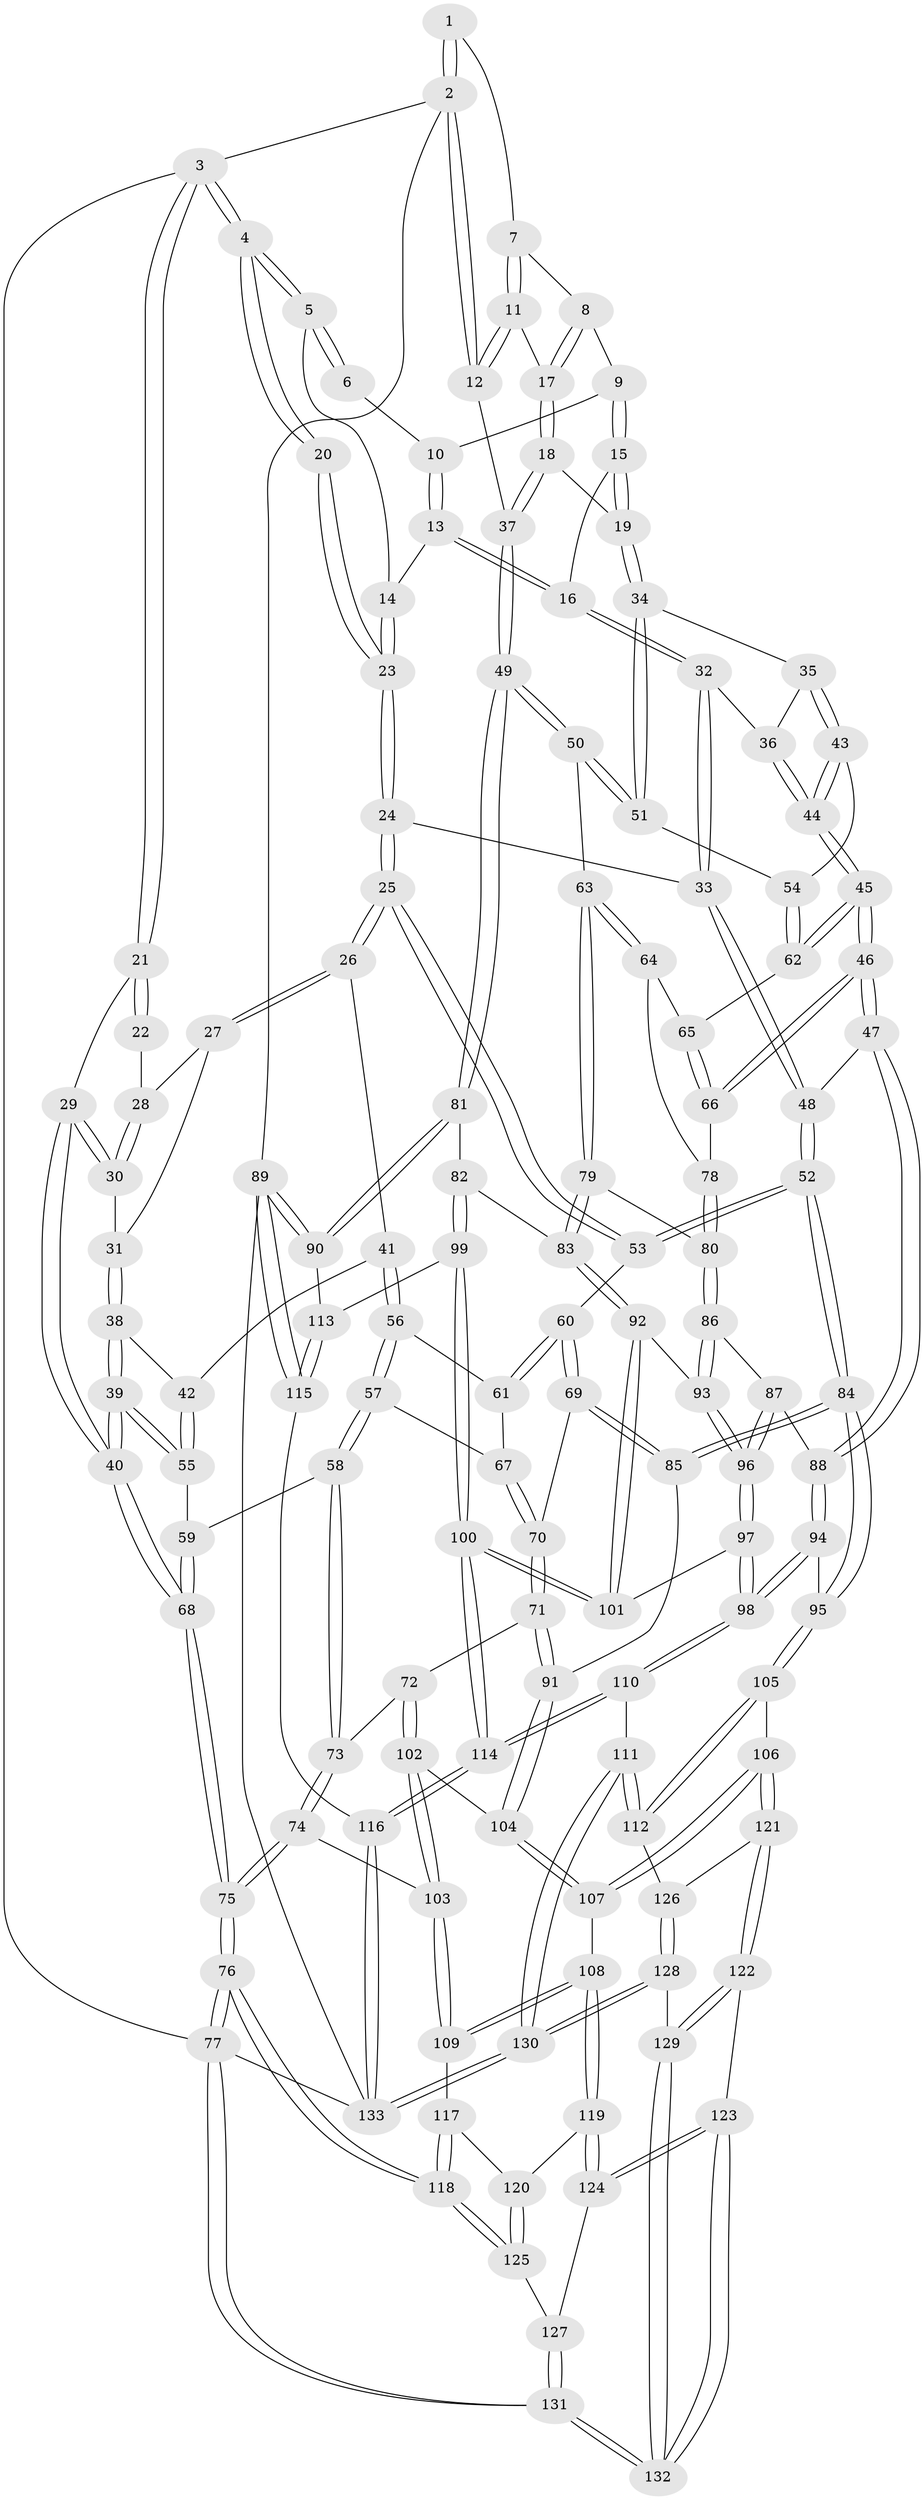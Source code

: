 // coarse degree distribution, {4: 0.2537313432835821, 3: 0.6268656716417911, 2: 0.08955223880597014, 5: 0.029850746268656716}
// Generated by graph-tools (version 1.1) at 2025/54/03/04/25 22:54:39]
// undirected, 133 vertices, 329 edges
graph export_dot {
  node [color=gray90,style=filled];
  1 [pos="+0.8014131833714686+0"];
  2 [pos="+1+0"];
  3 [pos="+0+0"];
  4 [pos="+0+0"];
  5 [pos="+0.3749666663577112+0"];
  6 [pos="+0.6558502672838077+0"];
  7 [pos="+0.8046234041433981+0"];
  8 [pos="+0.7238629604472174+0.05941484300055803"];
  9 [pos="+0.6842826019512125+0.04092757648627883"];
  10 [pos="+0.6710572041774493+0.004699743870766308"];
  11 [pos="+0.818801328646506+0.07458300447510587"];
  12 [pos="+1+0"];
  13 [pos="+0.5724458430566051+0.06314021250216548"];
  14 [pos="+0.37237770963298256+0"];
  15 [pos="+0.6369543655466692+0.10719147122504563"];
  16 [pos="+0.6014737708761191+0.11493570030769494"];
  17 [pos="+0.7994539482778089+0.11199401651339777"];
  18 [pos="+0.7988756480245844+0.13770370713415017"];
  19 [pos="+0.7687685810383924+0.18501867276152023"];
  20 [pos="+0.14328622489040702+0.05181941722680486"];
  21 [pos="+0+0"];
  22 [pos="+0.13639219920235807+0.06065045537605276"];
  23 [pos="+0.37183922349342846+0"];
  24 [pos="+0.35651422621743084+0.12770160081703938"];
  25 [pos="+0.3266376788261486+0.17735400246690408"];
  26 [pos="+0.22081933040682403+0.17802211747259594"];
  27 [pos="+0.13577349518916354+0.08912468180182181"];
  28 [pos="+0.1341449227750401+0.08070894565193663"];
  29 [pos="+0+0"];
  30 [pos="+0+0.10255827255136635"];
  31 [pos="+0.06610224424209087+0.16799858009055882"];
  32 [pos="+0.5700560083948938+0.18246081937351663"];
  33 [pos="+0.5407865679118908+0.1953111364171997"];
  34 [pos="+0.7681754679177953+0.18754794134871736"];
  35 [pos="+0.6543856617507563+0.20396009771074433"];
  36 [pos="+0.5956356023891856+0.19590999511892598"];
  37 [pos="+1+0.2226699796714815"];
  38 [pos="+0.09163507227048434+0.21190594265247786"];
  39 [pos="+0+0.2593147205592104"];
  40 [pos="+0+0.2575121409838922"];
  41 [pos="+0.1119512727866392+0.22562329071188347"];
  42 [pos="+0.10237370645155809+0.2223838552937321"];
  43 [pos="+0.6543221799702039+0.2752683862580814"];
  44 [pos="+0.6385129267329728+0.29034869538743907"];
  45 [pos="+0.6221615715001361+0.3451427480929121"];
  46 [pos="+0.5881524117513157+0.4021895875798095"];
  47 [pos="+0.5736710377241694+0.4104152666130252"];
  48 [pos="+0.532498852891344+0.40031896981187187"];
  49 [pos="+1+0.25469756363635937"];
  50 [pos="+0.9040204707896586+0.29765807821194634"];
  51 [pos="+0.7689454035716157+0.19334178519565237"];
  52 [pos="+0.46976530342011474+0.4118573940895595"];
  53 [pos="+0.3344733532917412+0.33216430936421193"];
  54 [pos="+0.7557811496922968+0.2316000615620391"];
  55 [pos="+0.03681763637122633+0.286072718949778"];
  56 [pos="+0.12435922526939046+0.2702947026816605"];
  57 [pos="+0.08172204123119692+0.36390010174872706"];
  58 [pos="+0.08031271001234698+0.3643460670274241"];
  59 [pos="+0.04469147253206138+0.33769135547620366"];
  60 [pos="+0.32204638060637863+0.34076050430898974"];
  61 [pos="+0.18069013531769798+0.32143371390762604"];
  62 [pos="+0.7529678149999681+0.2754493102834654"];
  63 [pos="+0.8157054934206595+0.3885727901836372"];
  64 [pos="+0.7940120886155064+0.376114892965391"];
  65 [pos="+0.7569000900254426+0.29152143246355156"];
  66 [pos="+0.6393965219059004+0.39856891503436165"];
  67 [pos="+0.1286806221425032+0.3774923333559738"];
  68 [pos="+0+0.3962797932797364"];
  69 [pos="+0.29365911550395407+0.3792600268690959"];
  70 [pos="+0.1888359894485407+0.4597097854724415"];
  71 [pos="+0.17580413457346217+0.486433127731555"];
  72 [pos="+0.14312749740956252+0.5093965466700527"];
  73 [pos="+0.020601427430629902+0.48117509346746934"];
  74 [pos="+0+0.4962067188142624"];
  75 [pos="+0+0.5134789876330312"];
  76 [pos="+0+0.7779340586121821"];
  77 [pos="+0+1"];
  78 [pos="+0.6742469201451406+0.39992848303275585"];
  79 [pos="+0.8375857539692486+0.45609181052512876"];
  80 [pos="+0.7656305486395969+0.4881890037847308"];
  81 [pos="+1+0.46258713906358895"];
  82 [pos="+0.905356874723144+0.4910536535493809"];
  83 [pos="+0.8820682942320511+0.4901716035712405"];
  84 [pos="+0.4200488472782032+0.5649733999858316"];
  85 [pos="+0.3116564058824177+0.5659224589473988"];
  86 [pos="+0.7354181446611212+0.514899511656342"];
  87 [pos="+0.6179218486882909+0.4824951567764214"];
  88 [pos="+0.6026290377488582+0.4689998570291762"];
  89 [pos="+1+0.8934728136785229"];
  90 [pos="+1+0.5873079833277971"];
  91 [pos="+0.29667964037475875+0.5730546954073822"];
  92 [pos="+0.8203569108141667+0.6144627515268783"];
  93 [pos="+0.7370882525689522+0.5391714154111021"];
  94 [pos="+0.5487667540182769+0.6299193112180979"];
  95 [pos="+0.44173540885506984+0.612692894559245"];
  96 [pos="+0.675526622369678+0.6297998077869478"];
  97 [pos="+0.6749940354856623+0.6418142974730575"];
  98 [pos="+0.6260381744014004+0.69866216933726"];
  99 [pos="+0.9210476327285162+0.6635993768693111"];
  100 [pos="+0.8353574383929114+0.6687368014974485"];
  101 [pos="+0.8180957509626441+0.641601335229981"];
  102 [pos="+0.1444465303234964+0.5781340301694644"];
  103 [pos="+0.12033332517066923+0.6541814982038288"];
  104 [pos="+0.27482659591614494+0.6130961552933373"];
  105 [pos="+0.4328984965900506+0.6389260519383755"];
  106 [pos="+0.34120463259824213+0.7521848841298656"];
  107 [pos="+0.25670930961436206+0.7263992793331755"];
  108 [pos="+0.2386050082430312+0.7321713876182575"];
  109 [pos="+0.11704486838618916+0.6974876766871825"];
  110 [pos="+0.6257945789429287+0.8022156101034986"];
  111 [pos="+0.6179753383889661+0.8079236461151676"];
  112 [pos="+0.5423567779034401+0.8162305876426539"];
  113 [pos="+0.9465795708796292+0.6681878897265856"];
  114 [pos="+0.8001477961378615+0.8405410580430424"];
  115 [pos="+0.9324195938874192+0.8368043425492259"];
  116 [pos="+0.8192090432191425+0.8595148673591008"];
  117 [pos="+0.083390082877668+0.7153024772403929"];
  118 [pos="+0+0.7664246378289087"];
  119 [pos="+0.20828395441630182+0.8480609464401676"];
  120 [pos="+0.12085726699016416+0.8240442278332836"];
  121 [pos="+0.38644456759188806+0.8216561501902894"];
  122 [pos="+0.3783104830621022+0.8412910072165348"];
  123 [pos="+0.22047329630708823+0.8903459232961836"];
  124 [pos="+0.2094000517416997+0.8729963919240848"];
  125 [pos="+0.10241600827246357+0.8738320421820465"];
  126 [pos="+0.5221774015665179+0.8241324917492006"];
  127 [pos="+0.11382899207900084+0.8933270345317912"];
  128 [pos="+0.42319193981846376+1"];
  129 [pos="+0.3408527786801889+1"];
  130 [pos="+0.6014131916469486+1"];
  131 [pos="+0+1"];
  132 [pos="+0.2738093096788439+1"];
  133 [pos="+0.8239565272908478+1"];
  1 -- 2;
  1 -- 2;
  1 -- 7;
  2 -- 3;
  2 -- 12;
  2 -- 12;
  2 -- 89;
  3 -- 4;
  3 -- 4;
  3 -- 21;
  3 -- 21;
  3 -- 77;
  4 -- 5;
  4 -- 5;
  4 -- 20;
  4 -- 20;
  5 -- 6;
  5 -- 6;
  5 -- 14;
  6 -- 10;
  7 -- 8;
  7 -- 11;
  7 -- 11;
  8 -- 9;
  8 -- 17;
  8 -- 17;
  9 -- 10;
  9 -- 15;
  9 -- 15;
  10 -- 13;
  10 -- 13;
  11 -- 12;
  11 -- 12;
  11 -- 17;
  12 -- 37;
  13 -- 14;
  13 -- 16;
  13 -- 16;
  14 -- 23;
  14 -- 23;
  15 -- 16;
  15 -- 19;
  15 -- 19;
  16 -- 32;
  16 -- 32;
  17 -- 18;
  17 -- 18;
  18 -- 19;
  18 -- 37;
  18 -- 37;
  19 -- 34;
  19 -- 34;
  20 -- 23;
  20 -- 23;
  21 -- 22;
  21 -- 22;
  21 -- 29;
  22 -- 28;
  23 -- 24;
  23 -- 24;
  24 -- 25;
  24 -- 25;
  24 -- 33;
  25 -- 26;
  25 -- 26;
  25 -- 53;
  25 -- 53;
  26 -- 27;
  26 -- 27;
  26 -- 41;
  27 -- 28;
  27 -- 31;
  28 -- 30;
  28 -- 30;
  29 -- 30;
  29 -- 30;
  29 -- 40;
  29 -- 40;
  30 -- 31;
  31 -- 38;
  31 -- 38;
  32 -- 33;
  32 -- 33;
  32 -- 36;
  33 -- 48;
  33 -- 48;
  34 -- 35;
  34 -- 51;
  34 -- 51;
  35 -- 36;
  35 -- 43;
  35 -- 43;
  36 -- 44;
  36 -- 44;
  37 -- 49;
  37 -- 49;
  38 -- 39;
  38 -- 39;
  38 -- 42;
  39 -- 40;
  39 -- 40;
  39 -- 55;
  39 -- 55;
  40 -- 68;
  40 -- 68;
  41 -- 42;
  41 -- 56;
  41 -- 56;
  42 -- 55;
  42 -- 55;
  43 -- 44;
  43 -- 44;
  43 -- 54;
  44 -- 45;
  44 -- 45;
  45 -- 46;
  45 -- 46;
  45 -- 62;
  45 -- 62;
  46 -- 47;
  46 -- 47;
  46 -- 66;
  46 -- 66;
  47 -- 48;
  47 -- 88;
  47 -- 88;
  48 -- 52;
  48 -- 52;
  49 -- 50;
  49 -- 50;
  49 -- 81;
  49 -- 81;
  50 -- 51;
  50 -- 51;
  50 -- 63;
  51 -- 54;
  52 -- 53;
  52 -- 53;
  52 -- 84;
  52 -- 84;
  53 -- 60;
  54 -- 62;
  54 -- 62;
  55 -- 59;
  56 -- 57;
  56 -- 57;
  56 -- 61;
  57 -- 58;
  57 -- 58;
  57 -- 67;
  58 -- 59;
  58 -- 73;
  58 -- 73;
  59 -- 68;
  59 -- 68;
  60 -- 61;
  60 -- 61;
  60 -- 69;
  60 -- 69;
  61 -- 67;
  62 -- 65;
  63 -- 64;
  63 -- 64;
  63 -- 79;
  63 -- 79;
  64 -- 65;
  64 -- 78;
  65 -- 66;
  65 -- 66;
  66 -- 78;
  67 -- 70;
  67 -- 70;
  68 -- 75;
  68 -- 75;
  69 -- 70;
  69 -- 85;
  69 -- 85;
  70 -- 71;
  70 -- 71;
  71 -- 72;
  71 -- 91;
  71 -- 91;
  72 -- 73;
  72 -- 102;
  72 -- 102;
  73 -- 74;
  73 -- 74;
  74 -- 75;
  74 -- 75;
  74 -- 103;
  75 -- 76;
  75 -- 76;
  76 -- 77;
  76 -- 77;
  76 -- 118;
  76 -- 118;
  77 -- 131;
  77 -- 131;
  77 -- 133;
  78 -- 80;
  78 -- 80;
  79 -- 80;
  79 -- 83;
  79 -- 83;
  80 -- 86;
  80 -- 86;
  81 -- 82;
  81 -- 90;
  81 -- 90;
  82 -- 83;
  82 -- 99;
  82 -- 99;
  83 -- 92;
  83 -- 92;
  84 -- 85;
  84 -- 85;
  84 -- 95;
  84 -- 95;
  85 -- 91;
  86 -- 87;
  86 -- 93;
  86 -- 93;
  87 -- 88;
  87 -- 96;
  87 -- 96;
  88 -- 94;
  88 -- 94;
  89 -- 90;
  89 -- 90;
  89 -- 115;
  89 -- 115;
  89 -- 133;
  90 -- 113;
  91 -- 104;
  91 -- 104;
  92 -- 93;
  92 -- 101;
  92 -- 101;
  93 -- 96;
  93 -- 96;
  94 -- 95;
  94 -- 98;
  94 -- 98;
  95 -- 105;
  95 -- 105;
  96 -- 97;
  96 -- 97;
  97 -- 98;
  97 -- 98;
  97 -- 101;
  98 -- 110;
  98 -- 110;
  99 -- 100;
  99 -- 100;
  99 -- 113;
  100 -- 101;
  100 -- 101;
  100 -- 114;
  100 -- 114;
  102 -- 103;
  102 -- 103;
  102 -- 104;
  103 -- 109;
  103 -- 109;
  104 -- 107;
  104 -- 107;
  105 -- 106;
  105 -- 112;
  105 -- 112;
  106 -- 107;
  106 -- 107;
  106 -- 121;
  106 -- 121;
  107 -- 108;
  108 -- 109;
  108 -- 109;
  108 -- 119;
  108 -- 119;
  109 -- 117;
  110 -- 111;
  110 -- 114;
  110 -- 114;
  111 -- 112;
  111 -- 112;
  111 -- 130;
  111 -- 130;
  112 -- 126;
  113 -- 115;
  113 -- 115;
  114 -- 116;
  114 -- 116;
  115 -- 116;
  116 -- 133;
  116 -- 133;
  117 -- 118;
  117 -- 118;
  117 -- 120;
  118 -- 125;
  118 -- 125;
  119 -- 120;
  119 -- 124;
  119 -- 124;
  120 -- 125;
  120 -- 125;
  121 -- 122;
  121 -- 122;
  121 -- 126;
  122 -- 123;
  122 -- 129;
  122 -- 129;
  123 -- 124;
  123 -- 124;
  123 -- 132;
  123 -- 132;
  124 -- 127;
  125 -- 127;
  126 -- 128;
  126 -- 128;
  127 -- 131;
  127 -- 131;
  128 -- 129;
  128 -- 130;
  128 -- 130;
  129 -- 132;
  129 -- 132;
  130 -- 133;
  130 -- 133;
  131 -- 132;
  131 -- 132;
}
